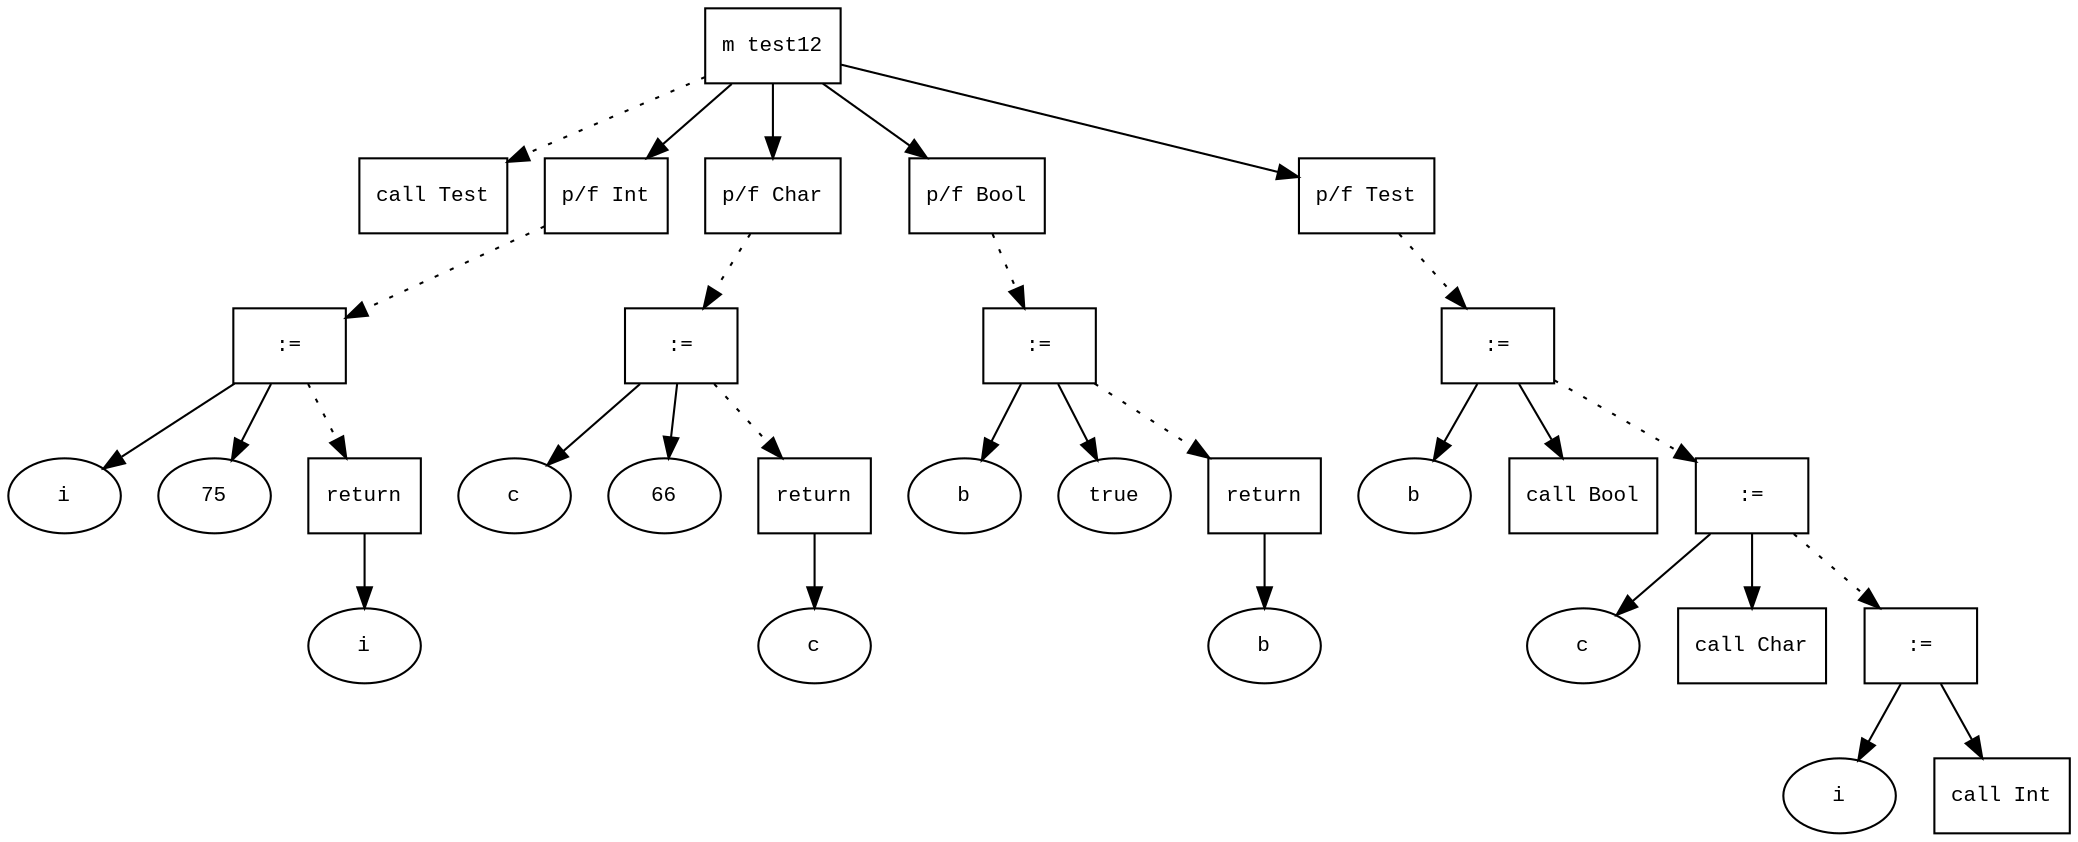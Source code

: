 digraph AST {
  graph [fontname="Times New Roman",fontsize=10];
  node  [fontname="Courier New",fontsize=10];
  edge  [fontname="Times New Roman",fontsize=10];

  node0 [label="m test12",shape=box];
  node38 [label="call Test",shape=box];
  node0 -> node38 [style=dotted];
  node1 [label="p/f Int",shape=box];
  node6 [label=":=",shape=box];
  node4 [label="i",shape=ellipse];
  node6->node4;
  node5 [label="75",shape=ellipse];
  node6->node5;
  node1 -> node6 [style=dotted];
  node8 [label="return",shape=box];
  node7 [label="i",shape=ellipse];
  node8->node7;
  node6 -> node8 [style=dotted];
  node0 -> node1;
  node9 [label="p/f Char",shape=box];
  node14 [label=":=",shape=box];
  node12 [label="c",shape=ellipse];
  node14->node12;
  node13 [label="66",shape=ellipse];
  node14->node13;
  node9 -> node14 [style=dotted];
  node16 [label="return",shape=box];
  node15 [label="c",shape=ellipse];
  node16->node15;
  node14 -> node16 [style=dotted];
  node0 -> node9;
  node17 [label="p/f Bool",shape=box];
  node22 [label=":=",shape=box];
  node20 [label="b",shape=ellipse];
  node22->node20;
  node21 [label="true",shape=ellipse];
  node22->node21;
  node17 -> node22 [style=dotted];
  node24 [label="return",shape=box];
  node23 [label="b",shape=ellipse];
  node24->node23;
  node22 -> node24 [style=dotted];
  node0 -> node17;
  node25 [label="p/f Test",shape=box];
  node31 [label=":=",shape=box];
  node29 [label="b",shape=ellipse];
  node31->node29;
  node30 [label="call Bool",shape=box];
  node31->node30;
  node25 -> node31 [style=dotted];
  node34 [label=":=",shape=box];
  node32 [label="c",shape=ellipse];
  node34->node32;
  node33 [label="call Char",shape=box];
  node34->node33;
  node31 -> node34 [style=dotted];
  node37 [label=":=",shape=box];
  node35 [label="i",shape=ellipse];
  node37->node35;
  node36 [label="call Int",shape=box];
  node37->node36;
  node34 -> node37 [style=dotted];
  node0 -> node25;
}
